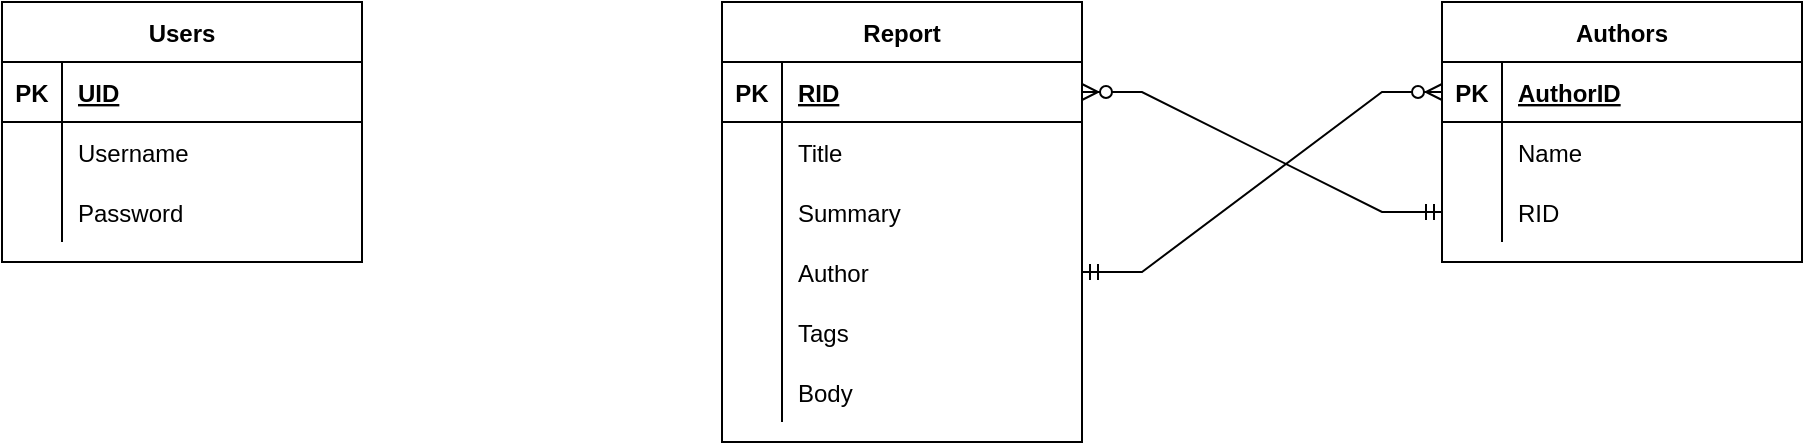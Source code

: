 <mxfile version="16.1.0" type="github">
  <diagram id="C5RBs43oDa-KdzZeNtuy" name="Page-1">
    <mxGraphModel dx="974" dy="522" grid="1" gridSize="10" guides="1" tooltips="1" connect="1" arrows="1" fold="1" page="1" pageScale="1" pageWidth="827" pageHeight="1169" math="0" shadow="0">
      <root>
        <mxCell id="WIyWlLk6GJQsqaUBKTNV-0" />
        <mxCell id="WIyWlLk6GJQsqaUBKTNV-1" parent="WIyWlLk6GJQsqaUBKTNV-0" />
        <mxCell id="FVVhGVSl8HU4qvVA3VLK-6" value="Users" style="shape=table;startSize=30;container=1;collapsible=1;childLayout=tableLayout;fixedRows=1;rowLines=0;fontStyle=1;align=center;resizeLast=1;" vertex="1" parent="WIyWlLk6GJQsqaUBKTNV-1">
          <mxGeometry x="120" y="240" width="180" height="130" as="geometry" />
        </mxCell>
        <mxCell id="FVVhGVSl8HU4qvVA3VLK-7" value="" style="shape=partialRectangle;collapsible=0;dropTarget=0;pointerEvents=0;fillColor=none;top=0;left=0;bottom=1;right=0;points=[[0,0.5],[1,0.5]];portConstraint=eastwest;" vertex="1" parent="FVVhGVSl8HU4qvVA3VLK-6">
          <mxGeometry y="30" width="180" height="30" as="geometry" />
        </mxCell>
        <mxCell id="FVVhGVSl8HU4qvVA3VLK-8" value="PK" style="shape=partialRectangle;connectable=0;fillColor=none;top=0;left=0;bottom=0;right=0;fontStyle=1;overflow=hidden;" vertex="1" parent="FVVhGVSl8HU4qvVA3VLK-7">
          <mxGeometry width="30" height="30" as="geometry">
            <mxRectangle width="30" height="30" as="alternateBounds" />
          </mxGeometry>
        </mxCell>
        <mxCell id="FVVhGVSl8HU4qvVA3VLK-9" value="UID" style="shape=partialRectangle;connectable=0;fillColor=none;top=0;left=0;bottom=0;right=0;align=left;spacingLeft=6;fontStyle=5;overflow=hidden;" vertex="1" parent="FVVhGVSl8HU4qvVA3VLK-7">
          <mxGeometry x="30" width="150" height="30" as="geometry">
            <mxRectangle width="150" height="30" as="alternateBounds" />
          </mxGeometry>
        </mxCell>
        <mxCell id="FVVhGVSl8HU4qvVA3VLK-10" value="" style="shape=partialRectangle;collapsible=0;dropTarget=0;pointerEvents=0;fillColor=none;top=0;left=0;bottom=0;right=0;points=[[0,0.5],[1,0.5]];portConstraint=eastwest;" vertex="1" parent="FVVhGVSl8HU4qvVA3VLK-6">
          <mxGeometry y="60" width="180" height="30" as="geometry" />
        </mxCell>
        <mxCell id="FVVhGVSl8HU4qvVA3VLK-11" value="" style="shape=partialRectangle;connectable=0;fillColor=none;top=0;left=0;bottom=0;right=0;editable=1;overflow=hidden;" vertex="1" parent="FVVhGVSl8HU4qvVA3VLK-10">
          <mxGeometry width="30" height="30" as="geometry">
            <mxRectangle width="30" height="30" as="alternateBounds" />
          </mxGeometry>
        </mxCell>
        <mxCell id="FVVhGVSl8HU4qvVA3VLK-12" value="Username" style="shape=partialRectangle;connectable=0;fillColor=none;top=0;left=0;bottom=0;right=0;align=left;spacingLeft=6;overflow=hidden;" vertex="1" parent="FVVhGVSl8HU4qvVA3VLK-10">
          <mxGeometry x="30" width="150" height="30" as="geometry">
            <mxRectangle width="150" height="30" as="alternateBounds" />
          </mxGeometry>
        </mxCell>
        <mxCell id="FVVhGVSl8HU4qvVA3VLK-13" value="" style="shape=partialRectangle;collapsible=0;dropTarget=0;pointerEvents=0;fillColor=none;top=0;left=0;bottom=0;right=0;points=[[0,0.5],[1,0.5]];portConstraint=eastwest;" vertex="1" parent="FVVhGVSl8HU4qvVA3VLK-6">
          <mxGeometry y="90" width="180" height="30" as="geometry" />
        </mxCell>
        <mxCell id="FVVhGVSl8HU4qvVA3VLK-14" value="" style="shape=partialRectangle;connectable=0;fillColor=none;top=0;left=0;bottom=0;right=0;editable=1;overflow=hidden;" vertex="1" parent="FVVhGVSl8HU4qvVA3VLK-13">
          <mxGeometry width="30" height="30" as="geometry">
            <mxRectangle width="30" height="30" as="alternateBounds" />
          </mxGeometry>
        </mxCell>
        <mxCell id="FVVhGVSl8HU4qvVA3VLK-15" value="Password" style="shape=partialRectangle;connectable=0;fillColor=none;top=0;left=0;bottom=0;right=0;align=left;spacingLeft=6;overflow=hidden;" vertex="1" parent="FVVhGVSl8HU4qvVA3VLK-13">
          <mxGeometry x="30" width="150" height="30" as="geometry">
            <mxRectangle width="150" height="30" as="alternateBounds" />
          </mxGeometry>
        </mxCell>
        <mxCell id="FVVhGVSl8HU4qvVA3VLK-19" value="Report" style="shape=table;startSize=30;container=1;collapsible=1;childLayout=tableLayout;fixedRows=1;rowLines=0;fontStyle=1;align=center;resizeLast=1;" vertex="1" parent="WIyWlLk6GJQsqaUBKTNV-1">
          <mxGeometry x="480" y="240" width="180" height="220" as="geometry" />
        </mxCell>
        <mxCell id="FVVhGVSl8HU4qvVA3VLK-20" value="" style="shape=partialRectangle;collapsible=0;dropTarget=0;pointerEvents=0;fillColor=none;top=0;left=0;bottom=1;right=0;points=[[0,0.5],[1,0.5]];portConstraint=eastwest;" vertex="1" parent="FVVhGVSl8HU4qvVA3VLK-19">
          <mxGeometry y="30" width="180" height="30" as="geometry" />
        </mxCell>
        <mxCell id="FVVhGVSl8HU4qvVA3VLK-21" value="PK" style="shape=partialRectangle;connectable=0;fillColor=none;top=0;left=0;bottom=0;right=0;fontStyle=1;overflow=hidden;" vertex="1" parent="FVVhGVSl8HU4qvVA3VLK-20">
          <mxGeometry width="30" height="30" as="geometry">
            <mxRectangle width="30" height="30" as="alternateBounds" />
          </mxGeometry>
        </mxCell>
        <mxCell id="FVVhGVSl8HU4qvVA3VLK-22" value="RID" style="shape=partialRectangle;connectable=0;fillColor=none;top=0;left=0;bottom=0;right=0;align=left;spacingLeft=6;fontStyle=5;overflow=hidden;" vertex="1" parent="FVVhGVSl8HU4qvVA3VLK-20">
          <mxGeometry x="30" width="150" height="30" as="geometry">
            <mxRectangle width="150" height="30" as="alternateBounds" />
          </mxGeometry>
        </mxCell>
        <mxCell id="FVVhGVSl8HU4qvVA3VLK-23" value="" style="shape=partialRectangle;collapsible=0;dropTarget=0;pointerEvents=0;fillColor=none;top=0;left=0;bottom=0;right=0;points=[[0,0.5],[1,0.5]];portConstraint=eastwest;" vertex="1" parent="FVVhGVSl8HU4qvVA3VLK-19">
          <mxGeometry y="60" width="180" height="30" as="geometry" />
        </mxCell>
        <mxCell id="FVVhGVSl8HU4qvVA3VLK-24" value="" style="shape=partialRectangle;connectable=0;fillColor=none;top=0;left=0;bottom=0;right=0;editable=1;overflow=hidden;" vertex="1" parent="FVVhGVSl8HU4qvVA3VLK-23">
          <mxGeometry width="30" height="30" as="geometry">
            <mxRectangle width="30" height="30" as="alternateBounds" />
          </mxGeometry>
        </mxCell>
        <mxCell id="FVVhGVSl8HU4qvVA3VLK-25" value="Title" style="shape=partialRectangle;connectable=0;fillColor=none;top=0;left=0;bottom=0;right=0;align=left;spacingLeft=6;overflow=hidden;" vertex="1" parent="FVVhGVSl8HU4qvVA3VLK-23">
          <mxGeometry x="30" width="150" height="30" as="geometry">
            <mxRectangle width="150" height="30" as="alternateBounds" />
          </mxGeometry>
        </mxCell>
        <mxCell id="FVVhGVSl8HU4qvVA3VLK-26" value="" style="shape=partialRectangle;collapsible=0;dropTarget=0;pointerEvents=0;fillColor=none;top=0;left=0;bottom=0;right=0;points=[[0,0.5],[1,0.5]];portConstraint=eastwest;" vertex="1" parent="FVVhGVSl8HU4qvVA3VLK-19">
          <mxGeometry y="90" width="180" height="30" as="geometry" />
        </mxCell>
        <mxCell id="FVVhGVSl8HU4qvVA3VLK-27" value="" style="shape=partialRectangle;connectable=0;fillColor=none;top=0;left=0;bottom=0;right=0;editable=1;overflow=hidden;" vertex="1" parent="FVVhGVSl8HU4qvVA3VLK-26">
          <mxGeometry width="30" height="30" as="geometry">
            <mxRectangle width="30" height="30" as="alternateBounds" />
          </mxGeometry>
        </mxCell>
        <mxCell id="FVVhGVSl8HU4qvVA3VLK-28" value="Summary" style="shape=partialRectangle;connectable=0;fillColor=none;top=0;left=0;bottom=0;right=0;align=left;spacingLeft=6;overflow=hidden;" vertex="1" parent="FVVhGVSl8HU4qvVA3VLK-26">
          <mxGeometry x="30" width="150" height="30" as="geometry">
            <mxRectangle width="150" height="30" as="alternateBounds" />
          </mxGeometry>
        </mxCell>
        <mxCell id="FVVhGVSl8HU4qvVA3VLK-29" value="" style="shape=partialRectangle;collapsible=0;dropTarget=0;pointerEvents=0;fillColor=none;top=0;left=0;bottom=0;right=0;points=[[0,0.5],[1,0.5]];portConstraint=eastwest;" vertex="1" parent="FVVhGVSl8HU4qvVA3VLK-19">
          <mxGeometry y="120" width="180" height="30" as="geometry" />
        </mxCell>
        <mxCell id="FVVhGVSl8HU4qvVA3VLK-30" value="" style="shape=partialRectangle;connectable=0;fillColor=none;top=0;left=0;bottom=0;right=0;editable=1;overflow=hidden;" vertex="1" parent="FVVhGVSl8HU4qvVA3VLK-29">
          <mxGeometry width="30" height="30" as="geometry">
            <mxRectangle width="30" height="30" as="alternateBounds" />
          </mxGeometry>
        </mxCell>
        <mxCell id="FVVhGVSl8HU4qvVA3VLK-31" value="Author" style="shape=partialRectangle;connectable=0;fillColor=none;top=0;left=0;bottom=0;right=0;align=left;spacingLeft=6;overflow=hidden;" vertex="1" parent="FVVhGVSl8HU4qvVA3VLK-29">
          <mxGeometry x="30" width="150" height="30" as="geometry">
            <mxRectangle width="150" height="30" as="alternateBounds" />
          </mxGeometry>
        </mxCell>
        <mxCell id="FVVhGVSl8HU4qvVA3VLK-54" style="shape=partialRectangle;collapsible=0;dropTarget=0;pointerEvents=0;fillColor=none;top=0;left=0;bottom=0;right=0;points=[[0,0.5],[1,0.5]];portConstraint=eastwest;" vertex="1" parent="FVVhGVSl8HU4qvVA3VLK-19">
          <mxGeometry y="150" width="180" height="30" as="geometry" />
        </mxCell>
        <mxCell id="FVVhGVSl8HU4qvVA3VLK-55" style="shape=partialRectangle;connectable=0;fillColor=none;top=0;left=0;bottom=0;right=0;editable=1;overflow=hidden;" vertex="1" parent="FVVhGVSl8HU4qvVA3VLK-54">
          <mxGeometry width="30" height="30" as="geometry">
            <mxRectangle width="30" height="30" as="alternateBounds" />
          </mxGeometry>
        </mxCell>
        <mxCell id="FVVhGVSl8HU4qvVA3VLK-56" value="Tags" style="shape=partialRectangle;connectable=0;fillColor=none;top=0;left=0;bottom=0;right=0;align=left;spacingLeft=6;overflow=hidden;" vertex="1" parent="FVVhGVSl8HU4qvVA3VLK-54">
          <mxGeometry x="30" width="150" height="30" as="geometry">
            <mxRectangle width="150" height="30" as="alternateBounds" />
          </mxGeometry>
        </mxCell>
        <mxCell id="FVVhGVSl8HU4qvVA3VLK-51" style="shape=partialRectangle;collapsible=0;dropTarget=0;pointerEvents=0;fillColor=none;top=0;left=0;bottom=0;right=0;points=[[0,0.5],[1,0.5]];portConstraint=eastwest;" vertex="1" parent="FVVhGVSl8HU4qvVA3VLK-19">
          <mxGeometry y="180" width="180" height="30" as="geometry" />
        </mxCell>
        <mxCell id="FVVhGVSl8HU4qvVA3VLK-52" style="shape=partialRectangle;connectable=0;fillColor=none;top=0;left=0;bottom=0;right=0;editable=1;overflow=hidden;" vertex="1" parent="FVVhGVSl8HU4qvVA3VLK-51">
          <mxGeometry width="30" height="30" as="geometry">
            <mxRectangle width="30" height="30" as="alternateBounds" />
          </mxGeometry>
        </mxCell>
        <mxCell id="FVVhGVSl8HU4qvVA3VLK-53" value="Body" style="shape=partialRectangle;connectable=0;fillColor=none;top=0;left=0;bottom=0;right=0;align=left;spacingLeft=6;overflow=hidden;" vertex="1" parent="FVVhGVSl8HU4qvVA3VLK-51">
          <mxGeometry x="30" width="150" height="30" as="geometry">
            <mxRectangle width="150" height="30" as="alternateBounds" />
          </mxGeometry>
        </mxCell>
        <mxCell id="FVVhGVSl8HU4qvVA3VLK-32" value="Authors" style="shape=table;startSize=30;container=1;collapsible=1;childLayout=tableLayout;fixedRows=1;rowLines=0;fontStyle=1;align=center;resizeLast=1;" vertex="1" parent="WIyWlLk6GJQsqaUBKTNV-1">
          <mxGeometry x="840" y="240" width="180" height="130" as="geometry" />
        </mxCell>
        <mxCell id="FVVhGVSl8HU4qvVA3VLK-33" value="" style="shape=partialRectangle;collapsible=0;dropTarget=0;pointerEvents=0;fillColor=none;top=0;left=0;bottom=1;right=0;points=[[0,0.5],[1,0.5]];portConstraint=eastwest;" vertex="1" parent="FVVhGVSl8HU4qvVA3VLK-32">
          <mxGeometry y="30" width="180" height="30" as="geometry" />
        </mxCell>
        <mxCell id="FVVhGVSl8HU4qvVA3VLK-34" value="PK" style="shape=partialRectangle;connectable=0;fillColor=none;top=0;left=0;bottom=0;right=0;fontStyle=1;overflow=hidden;" vertex="1" parent="FVVhGVSl8HU4qvVA3VLK-33">
          <mxGeometry width="30" height="30" as="geometry">
            <mxRectangle width="30" height="30" as="alternateBounds" />
          </mxGeometry>
        </mxCell>
        <mxCell id="FVVhGVSl8HU4qvVA3VLK-35" value="AuthorID" style="shape=partialRectangle;connectable=0;fillColor=none;top=0;left=0;bottom=0;right=0;align=left;spacingLeft=6;fontStyle=5;overflow=hidden;" vertex="1" parent="FVVhGVSl8HU4qvVA3VLK-33">
          <mxGeometry x="30" width="150" height="30" as="geometry">
            <mxRectangle width="150" height="30" as="alternateBounds" />
          </mxGeometry>
        </mxCell>
        <mxCell id="FVVhGVSl8HU4qvVA3VLK-36" value="" style="shape=partialRectangle;collapsible=0;dropTarget=0;pointerEvents=0;fillColor=none;top=0;left=0;bottom=0;right=0;points=[[0,0.5],[1,0.5]];portConstraint=eastwest;" vertex="1" parent="FVVhGVSl8HU4qvVA3VLK-32">
          <mxGeometry y="60" width="180" height="30" as="geometry" />
        </mxCell>
        <mxCell id="FVVhGVSl8HU4qvVA3VLK-37" value="" style="shape=partialRectangle;connectable=0;fillColor=none;top=0;left=0;bottom=0;right=0;editable=1;overflow=hidden;" vertex="1" parent="FVVhGVSl8HU4qvVA3VLK-36">
          <mxGeometry width="30" height="30" as="geometry">
            <mxRectangle width="30" height="30" as="alternateBounds" />
          </mxGeometry>
        </mxCell>
        <mxCell id="FVVhGVSl8HU4qvVA3VLK-38" value="Name" style="shape=partialRectangle;connectable=0;fillColor=none;top=0;left=0;bottom=0;right=0;align=left;spacingLeft=6;overflow=hidden;" vertex="1" parent="FVVhGVSl8HU4qvVA3VLK-36">
          <mxGeometry x="30" width="150" height="30" as="geometry">
            <mxRectangle width="150" height="30" as="alternateBounds" />
          </mxGeometry>
        </mxCell>
        <mxCell id="FVVhGVSl8HU4qvVA3VLK-39" value="" style="shape=partialRectangle;collapsible=0;dropTarget=0;pointerEvents=0;fillColor=none;top=0;left=0;bottom=0;right=0;points=[[0,0.5],[1,0.5]];portConstraint=eastwest;" vertex="1" parent="FVVhGVSl8HU4qvVA3VLK-32">
          <mxGeometry y="90" width="180" height="30" as="geometry" />
        </mxCell>
        <mxCell id="FVVhGVSl8HU4qvVA3VLK-40" value="" style="shape=partialRectangle;connectable=0;fillColor=none;top=0;left=0;bottom=0;right=0;editable=1;overflow=hidden;" vertex="1" parent="FVVhGVSl8HU4qvVA3VLK-39">
          <mxGeometry width="30" height="30" as="geometry">
            <mxRectangle width="30" height="30" as="alternateBounds" />
          </mxGeometry>
        </mxCell>
        <mxCell id="FVVhGVSl8HU4qvVA3VLK-41" value="RID" style="shape=partialRectangle;connectable=0;fillColor=none;top=0;left=0;bottom=0;right=0;align=left;spacingLeft=6;overflow=hidden;" vertex="1" parent="FVVhGVSl8HU4qvVA3VLK-39">
          <mxGeometry x="30" width="150" height="30" as="geometry">
            <mxRectangle width="150" height="30" as="alternateBounds" />
          </mxGeometry>
        </mxCell>
        <mxCell id="FVVhGVSl8HU4qvVA3VLK-58" value="" style="edgeStyle=entityRelationEdgeStyle;fontSize=12;html=1;endArrow=ERzeroToMany;startArrow=ERmandOne;rounded=0;entryX=0;entryY=0.5;entryDx=0;entryDy=0;exitX=1;exitY=0.5;exitDx=0;exitDy=0;" edge="1" parent="WIyWlLk6GJQsqaUBKTNV-1" source="FVVhGVSl8HU4qvVA3VLK-29" target="FVVhGVSl8HU4qvVA3VLK-33">
          <mxGeometry width="100" height="100" relative="1" as="geometry">
            <mxPoint x="660" y="380" as="sourcePoint" />
            <mxPoint x="760" y="280" as="targetPoint" />
          </mxGeometry>
        </mxCell>
        <mxCell id="FVVhGVSl8HU4qvVA3VLK-59" value="" style="edgeStyle=entityRelationEdgeStyle;fontSize=12;html=1;endArrow=ERzeroToMany;startArrow=ERmandOne;rounded=0;entryX=1;entryY=0.5;entryDx=0;entryDy=0;exitX=0;exitY=0.5;exitDx=0;exitDy=0;" edge="1" parent="WIyWlLk6GJQsqaUBKTNV-1" source="FVVhGVSl8HU4qvVA3VLK-39" target="FVVhGVSl8HU4qvVA3VLK-20">
          <mxGeometry width="100" height="100" relative="1" as="geometry">
            <mxPoint x="740" y="340" as="sourcePoint" />
            <mxPoint x="710" y="285" as="targetPoint" />
          </mxGeometry>
        </mxCell>
      </root>
    </mxGraphModel>
  </diagram>
</mxfile>
